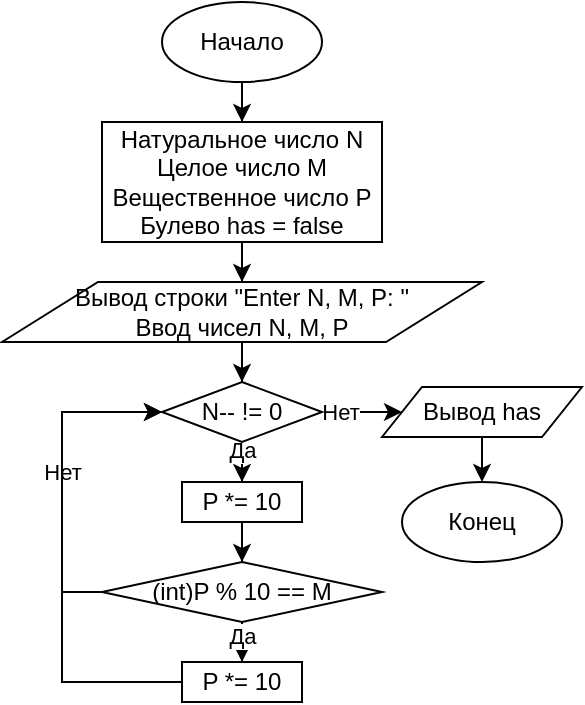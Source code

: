 <mxfile version="13.1.11" type="device"><diagram id="C5RBs43oDa-KdzZeNtuy" name="Page-1"><mxGraphModel dx="767" dy="339" grid="1" gridSize="10" guides="1" tooltips="1" connect="1" arrows="1" fold="1" page="1" pageScale="1" pageWidth="827" pageHeight="1169" math="0" shadow="0"><root><mxCell id="WIyWlLk6GJQsqaUBKTNV-0"/><mxCell id="WIyWlLk6GJQsqaUBKTNV-1" parent="WIyWlLk6GJQsqaUBKTNV-0"/><mxCell id="fGXwdbJ8hSiZ8CcaIuds-39" style="edgeStyle=orthogonalEdgeStyle;rounded=0;orthogonalLoop=1;jettySize=auto;html=1;entryX=0.5;entryY=0;entryDx=0;entryDy=0;" edge="1" parent="WIyWlLk6GJQsqaUBKTNV-1" source="fGXwdbJ8hSiZ8CcaIuds-40" target="fGXwdbJ8hSiZ8CcaIuds-42"><mxGeometry relative="1" as="geometry"/></mxCell><mxCell id="fGXwdbJ8hSiZ8CcaIuds-40" value="Начало" style="ellipse;whiteSpace=wrap;html=1;" vertex="1" parent="WIyWlLk6GJQsqaUBKTNV-1"><mxGeometry x="200" y="80" width="80" height="40" as="geometry"/></mxCell><mxCell id="fGXwdbJ8hSiZ8CcaIuds-62" style="edgeStyle=orthogonalEdgeStyle;rounded=0;orthogonalLoop=1;jettySize=auto;html=1;entryX=0.5;entryY=0;entryDx=0;entryDy=0;" edge="1" parent="WIyWlLk6GJQsqaUBKTNV-1" source="fGXwdbJ8hSiZ8CcaIuds-42" target="fGXwdbJ8hSiZ8CcaIuds-44"><mxGeometry relative="1" as="geometry"/></mxCell><mxCell id="fGXwdbJ8hSiZ8CcaIuds-42" value="&lt;div&gt;Натуральное число N&lt;/div&gt;&lt;div&gt;&lt;span&gt;Целое число M&lt;/span&gt;&lt;/div&gt;&lt;div&gt;&lt;span&gt;Вещественное число P&lt;/span&gt;&lt;/div&gt;&lt;div&gt;Булево has = false&lt;/div&gt;" style="rounded=0;whiteSpace=wrap;html=1;" vertex="1" parent="WIyWlLk6GJQsqaUBKTNV-1"><mxGeometry x="170" y="140" width="140" height="60" as="geometry"/></mxCell><mxCell id="fGXwdbJ8hSiZ8CcaIuds-64" style="edgeStyle=orthogonalEdgeStyle;rounded=0;orthogonalLoop=1;jettySize=auto;html=1;" edge="1" parent="WIyWlLk6GJQsqaUBKTNV-1" source="fGXwdbJ8hSiZ8CcaIuds-44" target="fGXwdbJ8hSiZ8CcaIuds-49"><mxGeometry relative="1" as="geometry"/></mxCell><mxCell id="fGXwdbJ8hSiZ8CcaIuds-44" value="Вывод строки&amp;nbsp;&quot;Enter N, M, P: &quot;&lt;br&gt;Ввод чисел N, M, P" style="shape=parallelogram;perimeter=parallelogramPerimeter;whiteSpace=wrap;html=1;fontFamily=Helvetica;fontSize=12;fontColor=#000000;align=center;strokeColor=#000000;fillColor=#ffffff;" vertex="1" parent="WIyWlLk6GJQsqaUBKTNV-1"><mxGeometry x="120" y="220" width="240" height="30" as="geometry"/></mxCell><mxCell id="fGXwdbJ8hSiZ8CcaIuds-45" value="Конец" style="ellipse;whiteSpace=wrap;html=1;" vertex="1" parent="WIyWlLk6GJQsqaUBKTNV-1"><mxGeometry x="320" y="320" width="80" height="40" as="geometry"/></mxCell><mxCell id="fGXwdbJ8hSiZ8CcaIuds-65" style="edgeStyle=orthogonalEdgeStyle;rounded=0;orthogonalLoop=1;jettySize=auto;html=1;entryX=0.5;entryY=0;entryDx=0;entryDy=0;" edge="1" parent="WIyWlLk6GJQsqaUBKTNV-1" source="fGXwdbJ8hSiZ8CcaIuds-49" target="fGXwdbJ8hSiZ8CcaIuds-61"><mxGeometry relative="1" as="geometry"/></mxCell><mxCell id="fGXwdbJ8hSiZ8CcaIuds-66" value="Да" style="edgeLabel;html=1;align=center;verticalAlign=middle;resizable=0;points=[];" vertex="1" connectable="0" parent="fGXwdbJ8hSiZ8CcaIuds-65"><mxGeometry x="0.453" relative="1" as="geometry"><mxPoint as="offset"/></mxGeometry></mxCell><mxCell id="fGXwdbJ8hSiZ8CcaIuds-73" style="edgeStyle=orthogonalEdgeStyle;rounded=0;orthogonalLoop=1;jettySize=auto;html=1;entryX=0;entryY=0.5;entryDx=0;entryDy=0;" edge="1" parent="WIyWlLk6GJQsqaUBKTNV-1" source="fGXwdbJ8hSiZ8CcaIuds-49" target="fGXwdbJ8hSiZ8CcaIuds-56"><mxGeometry relative="1" as="geometry"/></mxCell><mxCell id="fGXwdbJ8hSiZ8CcaIuds-74" value="Нет" style="edgeLabel;html=1;align=center;verticalAlign=middle;resizable=0;points=[];" vertex="1" connectable="0" parent="fGXwdbJ8hSiZ8CcaIuds-73"><mxGeometry y="1" relative="1" as="geometry"><mxPoint x="-1" y="1" as="offset"/></mxGeometry></mxCell><mxCell id="fGXwdbJ8hSiZ8CcaIuds-49" value="N-- != 0" style="rhombus;whiteSpace=wrap;html=1;" vertex="1" parent="WIyWlLk6GJQsqaUBKTNV-1"><mxGeometry x="200" y="270" width="80" height="30" as="geometry"/></mxCell><mxCell id="fGXwdbJ8hSiZ8CcaIuds-69" style="edgeStyle=orthogonalEdgeStyle;rounded=0;orthogonalLoop=1;jettySize=auto;html=1;entryX=0.5;entryY=0;entryDx=0;entryDy=0;" edge="1" parent="WIyWlLk6GJQsqaUBKTNV-1" source="fGXwdbJ8hSiZ8CcaIuds-54" target="fGXwdbJ8hSiZ8CcaIuds-68"><mxGeometry relative="1" as="geometry"/></mxCell><mxCell id="fGXwdbJ8hSiZ8CcaIuds-70" value="Да" style="edgeLabel;html=1;align=center;verticalAlign=middle;resizable=0;points=[];" vertex="1" connectable="0" parent="fGXwdbJ8hSiZ8CcaIuds-69"><mxGeometry x="0.567" relative="1" as="geometry"><mxPoint as="offset"/></mxGeometry></mxCell><mxCell id="fGXwdbJ8hSiZ8CcaIuds-71" value="Нет" style="edgeStyle=orthogonalEdgeStyle;rounded=0;orthogonalLoop=1;jettySize=auto;html=1;entryX=0;entryY=0.5;entryDx=0;entryDy=0;" edge="1" parent="WIyWlLk6GJQsqaUBKTNV-1" source="fGXwdbJ8hSiZ8CcaIuds-54" target="fGXwdbJ8hSiZ8CcaIuds-49"><mxGeometry relative="1" as="geometry"><Array as="points"><mxPoint x="150" y="375"/><mxPoint x="150" y="285"/></Array></mxGeometry></mxCell><mxCell id="fGXwdbJ8hSiZ8CcaIuds-54" value="(int)P % 10 == M" style="rhombus;whiteSpace=wrap;html=1;" vertex="1" parent="WIyWlLk6GJQsqaUBKTNV-1"><mxGeometry x="170" y="360" width="140" height="30" as="geometry"/></mxCell><mxCell id="fGXwdbJ8hSiZ8CcaIuds-75" style="edgeStyle=orthogonalEdgeStyle;rounded=0;orthogonalLoop=1;jettySize=auto;html=1;entryX=0.5;entryY=0;entryDx=0;entryDy=0;" edge="1" parent="WIyWlLk6GJQsqaUBKTNV-1" source="fGXwdbJ8hSiZ8CcaIuds-56" target="fGXwdbJ8hSiZ8CcaIuds-45"><mxGeometry relative="1" as="geometry"/></mxCell><mxCell id="fGXwdbJ8hSiZ8CcaIuds-56" value="Вывод has" style="shape=parallelogram;perimeter=parallelogramPerimeter;whiteSpace=wrap;html=1;" vertex="1" parent="WIyWlLk6GJQsqaUBKTNV-1"><mxGeometry x="310" y="272.5" width="100" height="25" as="geometry"/></mxCell><mxCell id="fGXwdbJ8hSiZ8CcaIuds-67" style="edgeStyle=orthogonalEdgeStyle;rounded=0;orthogonalLoop=1;jettySize=auto;html=1;entryX=0.5;entryY=0;entryDx=0;entryDy=0;" edge="1" parent="WIyWlLk6GJQsqaUBKTNV-1" source="fGXwdbJ8hSiZ8CcaIuds-61" target="fGXwdbJ8hSiZ8CcaIuds-54"><mxGeometry relative="1" as="geometry"/></mxCell><mxCell id="fGXwdbJ8hSiZ8CcaIuds-61" value="P *= 10" style="rounded=0;whiteSpace=wrap;html=1;" vertex="1" parent="WIyWlLk6GJQsqaUBKTNV-1"><mxGeometry x="210" y="320" width="60" height="20" as="geometry"/></mxCell><mxCell id="fGXwdbJ8hSiZ8CcaIuds-72" style="edgeStyle=orthogonalEdgeStyle;rounded=0;orthogonalLoop=1;jettySize=auto;html=1;entryX=0;entryY=0.5;entryDx=0;entryDy=0;" edge="1" parent="WIyWlLk6GJQsqaUBKTNV-1" source="fGXwdbJ8hSiZ8CcaIuds-68" target="fGXwdbJ8hSiZ8CcaIuds-49"><mxGeometry relative="1" as="geometry"><Array as="points"><mxPoint x="150" y="420"/><mxPoint x="150" y="285"/></Array></mxGeometry></mxCell><mxCell id="fGXwdbJ8hSiZ8CcaIuds-68" value="P *= 10" style="rounded=0;whiteSpace=wrap;html=1;" vertex="1" parent="WIyWlLk6GJQsqaUBKTNV-1"><mxGeometry x="210" y="410" width="60" height="20" as="geometry"/></mxCell></root></mxGraphModel></diagram></mxfile>